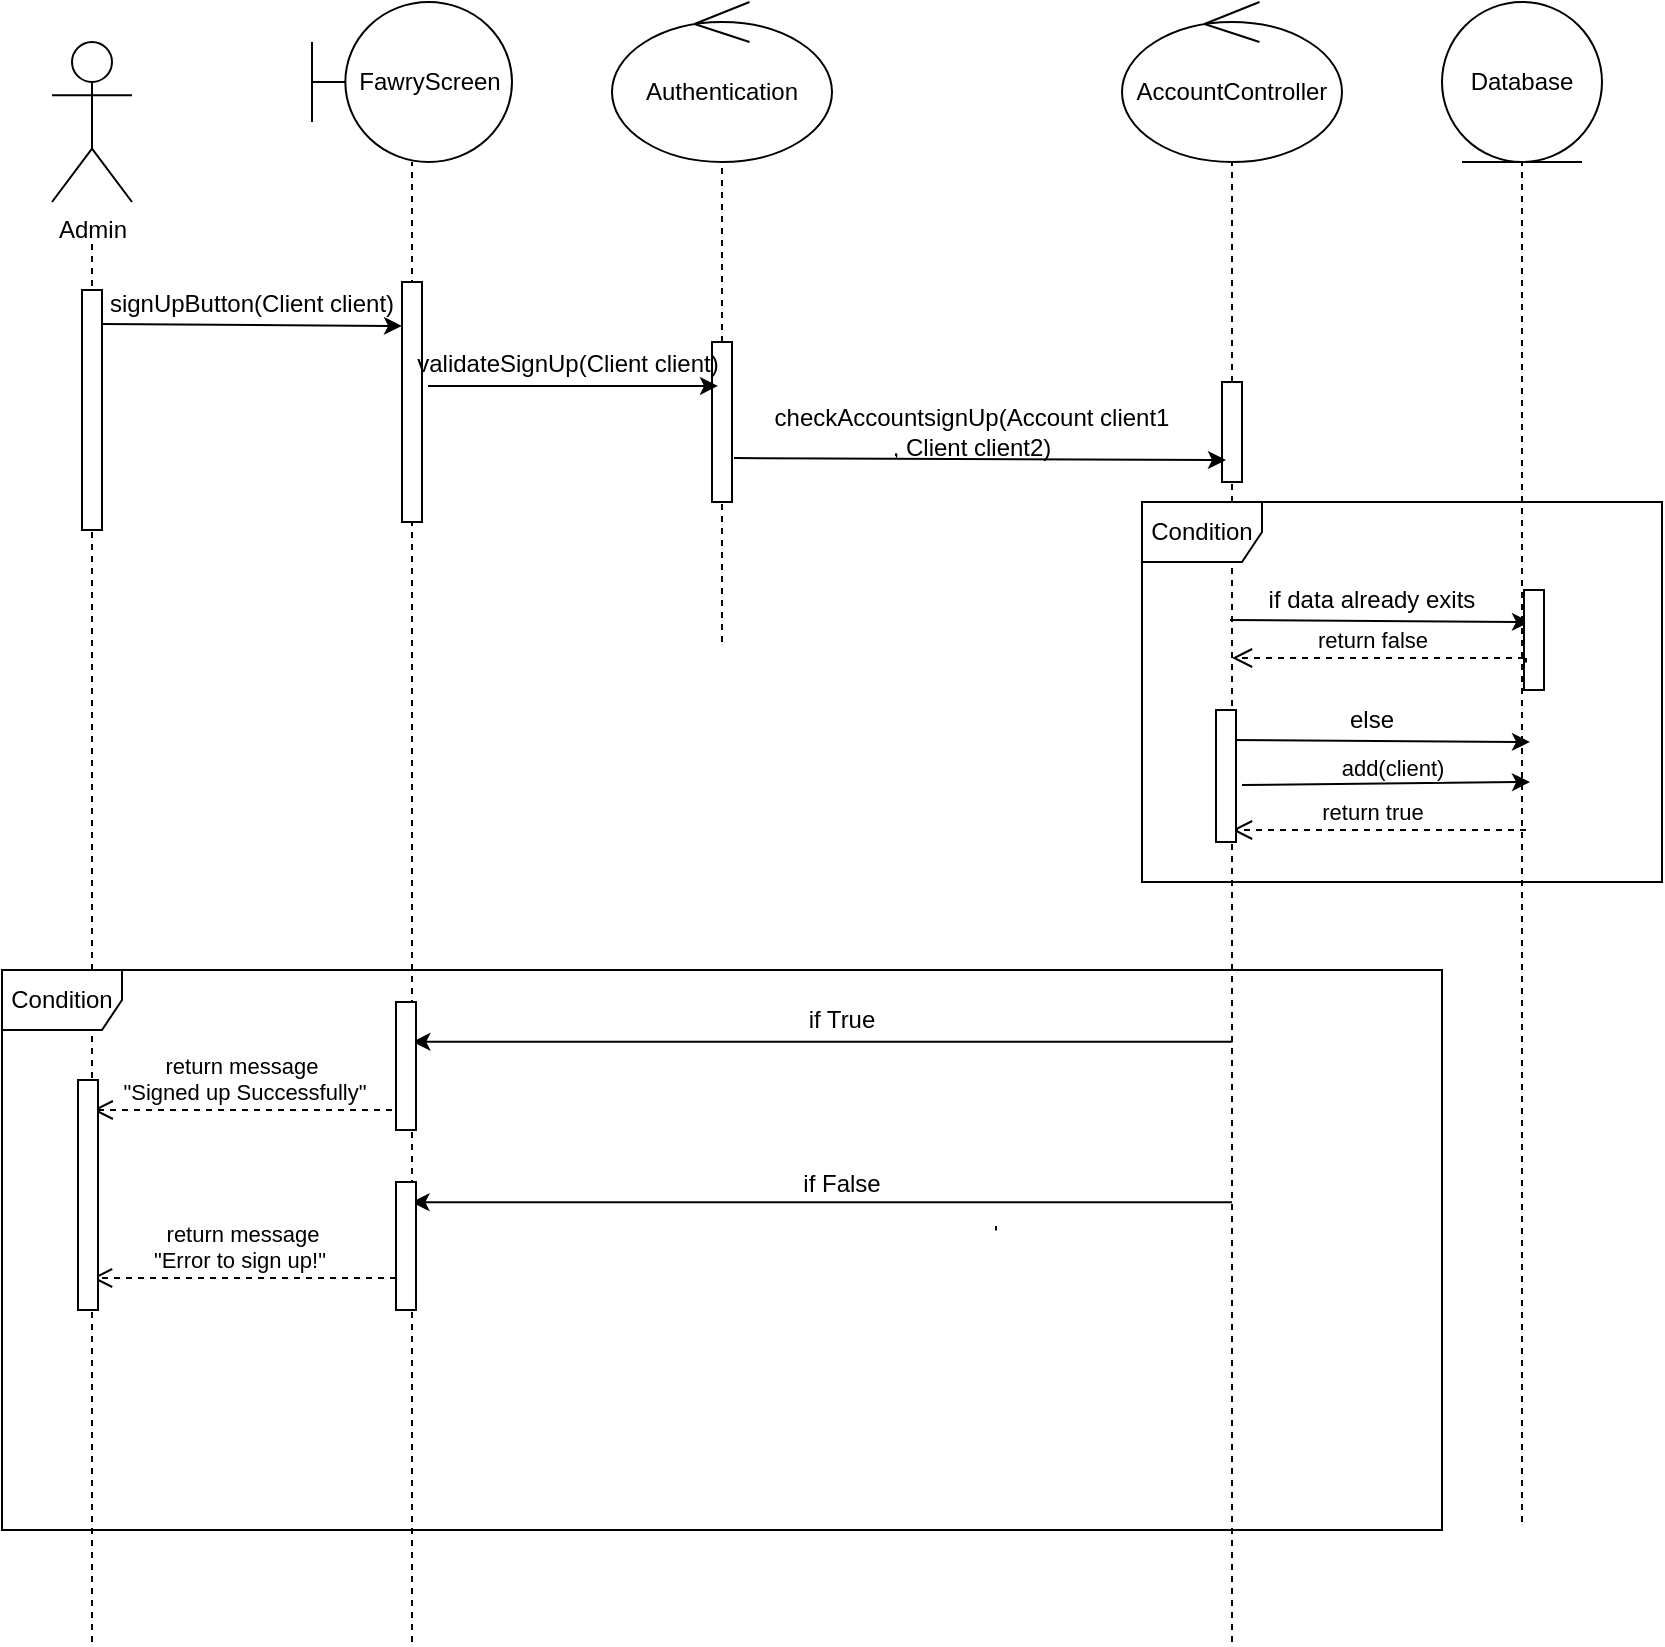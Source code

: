 <mxfile version="16.5.1" type="device"><diagram id="ucn0MI8yaE-W_Fv_FMK2" name="Page-1"><mxGraphModel dx="1108" dy="553" grid="1" gridSize="10" guides="1" tooltips="1" connect="1" arrows="1" fold="1" page="1" pageScale="1" pageWidth="850" pageHeight="1100" math="0" shadow="0"><root><mxCell id="0"/><mxCell id="1" parent="0"/><mxCell id="3hk65SgcQHlxvJmHcEWr-1" value="Admin&lt;br&gt;" style="shape=umlActor;verticalLabelPosition=bottom;verticalAlign=top;html=1;outlineConnect=0;" parent="1" vertex="1"><mxGeometry x="40" y="60" width="40" height="80" as="geometry"/></mxCell><mxCell id="3hk65SgcQHlxvJmHcEWr-8" value="" style="endArrow=none;dashed=1;html=1;rounded=0;entryX=0.5;entryY=1;entryDx=0;entryDy=0;" parent="1" edge="1"><mxGeometry width="50" height="50" relative="1" as="geometry"><mxPoint x="220" y="860" as="sourcePoint"/><mxPoint x="220" y="120" as="targetPoint"/></mxGeometry></mxCell><mxCell id="3hk65SgcQHlxvJmHcEWr-9" value="" style="html=1;points=[];perimeter=orthogonalPerimeter;" parent="1" vertex="1"><mxGeometry x="215" y="180" width="10" height="120" as="geometry"/></mxCell><mxCell id="3hk65SgcQHlxvJmHcEWr-10" value="" style="endArrow=none;dashed=1;html=1;rounded=0;entryX=0.5;entryY=1;entryDx=0;entryDy=0;" parent="1" edge="1"><mxGeometry width="50" height="50" relative="1" as="geometry"><mxPoint x="375" y="360" as="sourcePoint"/><mxPoint x="375" y="120" as="targetPoint"/></mxGeometry></mxCell><mxCell id="3hk65SgcQHlxvJmHcEWr-11" value="" style="html=1;points=[];perimeter=orthogonalPerimeter;" parent="1" vertex="1"><mxGeometry x="370" y="210" width="10" height="80" as="geometry"/></mxCell><mxCell id="3hk65SgcQHlxvJmHcEWr-12" value="" style="endArrow=none;dashed=1;html=1;rounded=0;entryX=0.5;entryY=1;entryDx=0;entryDy=0;" parent="1" edge="1"><mxGeometry width="50" height="50" relative="1" as="geometry"><mxPoint x="630" y="860" as="sourcePoint"/><mxPoint x="630" y="120" as="targetPoint"/></mxGeometry></mxCell><mxCell id="3hk65SgcQHlxvJmHcEWr-13" value="" style="html=1;points=[];perimeter=orthogonalPerimeter;" parent="1" vertex="1"><mxGeometry x="625" y="230" width="10" height="50" as="geometry"/></mxCell><mxCell id="3hk65SgcQHlxvJmHcEWr-14" value="" style="endArrow=none;dashed=1;html=1;rounded=0;entryX=0.5;entryY=1;entryDx=0;entryDy=0;" parent="1" edge="1"><mxGeometry width="50" height="50" relative="1" as="geometry"><mxPoint x="775" y="800" as="sourcePoint"/><mxPoint x="775" y="120" as="targetPoint"/></mxGeometry></mxCell><mxCell id="3hk65SgcQHlxvJmHcEWr-16" value="" style="endArrow=none;dashed=1;html=1;rounded=0;entryX=0.5;entryY=1;entryDx=0;entryDy=0;" parent="1" edge="1"><mxGeometry width="50" height="50" relative="1" as="geometry"><mxPoint x="60" y="860" as="sourcePoint"/><mxPoint x="60" y="160" as="targetPoint"/></mxGeometry></mxCell><mxCell id="3hk65SgcQHlxvJmHcEWr-17" value="" style="html=1;points=[];perimeter=orthogonalPerimeter;" parent="1" vertex="1"><mxGeometry x="55" y="184" width="10" height="120" as="geometry"/></mxCell><mxCell id="3hk65SgcQHlxvJmHcEWr-18" value="" style="endArrow=classic;html=1;rounded=0;entryX=0.875;entryY=1.176;entryDx=0;entryDy=0;entryPerimeter=0;exitX=0.125;exitY=1.118;exitDx=0;exitDy=0;exitPerimeter=0;" parent="1" source="3hk65SgcQHlxvJmHcEWr-19" target="3hk65SgcQHlxvJmHcEWr-19" edge="1"><mxGeometry width="50" height="50" relative="1" as="geometry"><mxPoint x="70.0" y="210" as="sourcePoint"/><mxPoint x="370.0" y="210" as="targetPoint"/></mxGeometry></mxCell><mxCell id="3hk65SgcQHlxvJmHcEWr-19" value="signUpButton(Client client)" style="text;html=1;strokeColor=none;fillColor=none;align=center;verticalAlign=middle;whiteSpace=wrap;rounded=0;" parent="1" vertex="1"><mxGeometry x="40" y="182" width="200" height="17" as="geometry"/></mxCell><mxCell id="3hk65SgcQHlxvJmHcEWr-20" value="" style="endArrow=classic;html=1;rounded=0;entryX=0.875;entryY=1.176;entryDx=0;entryDy=0;entryPerimeter=0;exitX=1.3;exitY=0.217;exitDx=0;exitDy=0;exitPerimeter=0;" parent="1" edge="1"><mxGeometry width="50" height="50" relative="1" as="geometry"><mxPoint x="228" y="232.04" as="sourcePoint"/><mxPoint x="373" y="231.992" as="targetPoint"/></mxGeometry></mxCell><mxCell id="3hk65SgcQHlxvJmHcEWr-21" value="validateSignUp(Client client)" style="text;html=1;strokeColor=none;fillColor=none;align=center;verticalAlign=middle;whiteSpace=wrap;rounded=0;" parent="1" vertex="1"><mxGeometry x="198" y="212" width="200" height="17" as="geometry"/></mxCell><mxCell id="3hk65SgcQHlxvJmHcEWr-23" value="" style="endArrow=classic;html=1;rounded=0;exitX=1.1;exitY=0.642;exitDx=0;exitDy=0;exitPerimeter=0;" parent="1" edge="1"><mxGeometry width="50" height="50" relative="1" as="geometry"><mxPoint x="381" y="268.04" as="sourcePoint"/><mxPoint x="627" y="269" as="targetPoint"/></mxGeometry></mxCell><mxCell id="3hk65SgcQHlxvJmHcEWr-24" value="checkAccountsignUp(Account client1 , Client client2)" style="text;html=1;strokeColor=none;fillColor=none;align=center;verticalAlign=middle;whiteSpace=wrap;rounded=0;" parent="1" vertex="1"><mxGeometry x="400" y="246.5" width="200" height="17" as="geometry"/></mxCell><mxCell id="3hk65SgcQHlxvJmHcEWr-25" value="Condition" style="shape=umlFrame;whiteSpace=wrap;html=1;" parent="1" vertex="1"><mxGeometry x="585" y="290" width="260" height="190" as="geometry"/></mxCell><mxCell id="3hk65SgcQHlxvJmHcEWr-26" value="" style="endArrow=classic;html=1;rounded=0;entryX=0.875;entryY=1.176;entryDx=0;entryDy=0;entryPerimeter=0;exitX=0.125;exitY=1.118;exitDx=0;exitDy=0;exitPerimeter=0;" parent="1" edge="1"><mxGeometry width="50" height="50" relative="1" as="geometry"><mxPoint x="629" y="349.006" as="sourcePoint"/><mxPoint x="779" y="349.992" as="targetPoint"/></mxGeometry></mxCell><mxCell id="3hk65SgcQHlxvJmHcEWr-27" value="if data already exits" style="text;html=1;strokeColor=none;fillColor=none;align=center;verticalAlign=middle;whiteSpace=wrap;rounded=0;" parent="1" vertex="1"><mxGeometry x="600" y="330" width="200" height="17" as="geometry"/></mxCell><mxCell id="3hk65SgcQHlxvJmHcEWr-28" value="return false" style="html=1;verticalAlign=bottom;endArrow=open;dashed=1;endSize=8;rounded=0;startArrow=none;" parent="1" source="3hk65SgcQHlxvJmHcEWr-39" edge="1"><mxGeometry x="0.048" relative="1" as="geometry"><mxPoint x="777" y="368" as="sourcePoint"/><mxPoint x="630" y="368" as="targetPoint"/><mxPoint as="offset"/></mxGeometry></mxCell><mxCell id="3hk65SgcQHlxvJmHcEWr-29" value="" style="endArrow=classic;html=1;rounded=0;entryX=0.875;entryY=1.176;entryDx=0;entryDy=0;entryPerimeter=0;exitX=0.125;exitY=1.118;exitDx=0;exitDy=0;exitPerimeter=0;" parent="1" edge="1"><mxGeometry width="50" height="50" relative="1" as="geometry"><mxPoint x="629" y="409.006" as="sourcePoint"/><mxPoint x="779" y="409.992" as="targetPoint"/></mxGeometry></mxCell><mxCell id="3hk65SgcQHlxvJmHcEWr-30" value="else" style="text;html=1;strokeColor=none;fillColor=none;align=center;verticalAlign=middle;whiteSpace=wrap;rounded=0;" parent="1" vertex="1"><mxGeometry x="600" y="390" width="200" height="17" as="geometry"/></mxCell><mxCell id="3hk65SgcQHlxvJmHcEWr-31" value="return true" style="html=1;verticalAlign=bottom;endArrow=open;dashed=1;endSize=8;rounded=0;" parent="1" edge="1"><mxGeometry x="0.048" relative="1" as="geometry"><mxPoint x="777" y="454" as="sourcePoint"/><mxPoint x="630" y="454" as="targetPoint"/><mxPoint as="offset"/></mxGeometry></mxCell><mxCell id="3hk65SgcQHlxvJmHcEWr-39" value="" style="html=1;points=[];perimeter=orthogonalPerimeter;" parent="1" vertex="1"><mxGeometry x="776" y="334" width="10" height="50" as="geometry"/></mxCell><mxCell id="3hk65SgcQHlxvJmHcEWr-41" value="" style="html=1;verticalAlign=bottom;endArrow=none;dashed=1;endSize=8;rounded=0;" parent="1" target="3hk65SgcQHlxvJmHcEWr-39" edge="1"><mxGeometry x="0.048" relative="1" as="geometry"><mxPoint x="777" y="368" as="sourcePoint"/><mxPoint x="630" y="368" as="targetPoint"/><mxPoint as="offset"/></mxGeometry></mxCell><mxCell id="3hk65SgcQHlxvJmHcEWr-42" value="" style="html=1;points=[];perimeter=orthogonalPerimeter;" parent="1" vertex="1"><mxGeometry x="622" y="394" width="10" height="66" as="geometry"/></mxCell><mxCell id="3hk65SgcQHlxvJmHcEWr-43" value="Condition" style="shape=umlFrame;whiteSpace=wrap;html=1;" parent="1" vertex="1"><mxGeometry x="15" y="524" width="720" height="280" as="geometry"/></mxCell><mxCell id="3hk65SgcQHlxvJmHcEWr-44" value="" style="endArrow=classic;html=1;rounded=0;entryX=0.102;entryY=0.342;entryDx=0;entryDy=0;entryPerimeter=0;exitX=0.797;exitY=0.342;exitDx=0;exitDy=0;exitPerimeter=0;" parent="1" edge="1"><mxGeometry width="50" height="50" relative="1" as="geometry"><mxPoint x="630.23" y="559.92" as="sourcePoint"/><mxPoint x="220.18" y="559.92" as="targetPoint"/></mxGeometry></mxCell><mxCell id="3hk65SgcQHlxvJmHcEWr-45" value="if True" style="text;html=1;strokeColor=none;fillColor=none;align=center;verticalAlign=middle;whiteSpace=wrap;rounded=0;" parent="1" vertex="1"><mxGeometry x="335" y="540" width="200" height="17" as="geometry"/></mxCell><mxCell id="3hk65SgcQHlxvJmHcEWr-46" value="return message&amp;nbsp;&lt;br&gt;&quot;Signed up Successfully&quot;" style="html=1;verticalAlign=bottom;endArrow=open;dashed=1;endSize=8;rounded=0;startArrow=none;entryX=0.063;entryY=0.25;entryDx=0;entryDy=0;entryPerimeter=0;" parent="1" target="3hk65SgcQHlxvJmHcEWr-43" edge="1"><mxGeometry x="0.03" relative="1" as="geometry"><mxPoint x="216" y="594" as="sourcePoint"/><mxPoint x="78.6" y="594" as="targetPoint"/><mxPoint as="offset"/></mxGeometry></mxCell><mxCell id="3hk65SgcQHlxvJmHcEWr-47" value="" style="endArrow=classic;html=1;rounded=0;entryX=0.293;entryY=0.536;entryDx=0;entryDy=0;entryPerimeter=0;exitX=0.84;exitY=0.536;exitDx=0;exitDy=0;exitPerimeter=0;" parent="1" edge="1"><mxGeometry width="50" height="50" relative="1" as="geometry"><mxPoint x="630" y="640.08" as="sourcePoint"/><mxPoint x="219.75" y="640.08" as="targetPoint"/></mxGeometry></mxCell><mxCell id="3hk65SgcQHlxvJmHcEWr-48" value="if False" style="text;html=1;strokeColor=none;fillColor=none;align=center;verticalAlign=middle;whiteSpace=wrap;rounded=0;" parent="1" vertex="1"><mxGeometry x="335" y="622" width="200" height="17" as="geometry"/></mxCell><mxCell id="3hk65SgcQHlxvJmHcEWr-49" value="return message&lt;br&gt;&quot;Error to sign up!&quot;&amp;nbsp;" style="html=1;verticalAlign=bottom;endArrow=open;dashed=1;endSize=8;rounded=0;" parent="1" edge="1"><mxGeometry x="0.048" relative="1" as="geometry"><mxPoint x="218" y="678" as="sourcePoint"/><mxPoint x="60" y="678" as="targetPoint"/><mxPoint as="offset"/></mxGeometry></mxCell><mxCell id="3hk65SgcQHlxvJmHcEWr-51" value="" style="html=1;verticalAlign=bottom;endArrow=none;dashed=1;endSize=8;rounded=0;" parent="1" edge="1"><mxGeometry x="0.048" relative="1" as="geometry"><mxPoint x="512" y="652" as="sourcePoint"/><mxPoint x="512" y="654.25" as="targetPoint"/><mxPoint as="offset"/></mxGeometry></mxCell><mxCell id="3hk65SgcQHlxvJmHcEWr-53" value="" style="html=1;points=[];perimeter=orthogonalPerimeter;" parent="1" vertex="1"><mxGeometry x="212" y="540" width="10" height="64" as="geometry"/></mxCell><mxCell id="3hk65SgcQHlxvJmHcEWr-54" value="" style="html=1;points=[];perimeter=orthogonalPerimeter;" parent="1" vertex="1"><mxGeometry x="53" y="579" width="10" height="115" as="geometry"/></mxCell><mxCell id="3hk65SgcQHlxvJmHcEWr-55" value="" style="html=1;points=[];perimeter=orthogonalPerimeter;" parent="1" vertex="1"><mxGeometry x="212" y="630" width="10" height="64" as="geometry"/></mxCell><mxCell id="3hk65SgcQHlxvJmHcEWr-56" value="FawryScreen" style="shape=umlBoundary;whiteSpace=wrap;html=1;" parent="1" vertex="1"><mxGeometry x="170" y="40" width="100" height="80" as="geometry"/></mxCell><mxCell id="3hk65SgcQHlxvJmHcEWr-58" value="Authentication" style="ellipse;shape=umlControl;whiteSpace=wrap;html=1;" parent="1" vertex="1"><mxGeometry x="320" y="40" width="110" height="80" as="geometry"/></mxCell><mxCell id="3hk65SgcQHlxvJmHcEWr-59" value="AccountController" style="ellipse;shape=umlControl;whiteSpace=wrap;html=1;" parent="1" vertex="1"><mxGeometry x="575" y="40" width="110" height="80" as="geometry"/></mxCell><mxCell id="3hk65SgcQHlxvJmHcEWr-60" value="Database" style="ellipse;shape=umlEntity;whiteSpace=wrap;html=1;" parent="1" vertex="1"><mxGeometry x="735" y="40" width="80" height="80" as="geometry"/></mxCell><mxCell id="Z4kGeZ71dA-YUJF9GESd-1" value="" style="endArrow=classic;html=1;rounded=0;exitX=1.1;exitY=0.642;exitDx=0;exitDy=0;exitPerimeter=0;entryX=0.625;entryY=1.176;entryDx=0;entryDy=0;entryPerimeter=0;" edge="1" parent="1"><mxGeometry width="50" height="50" relative="1" as="geometry"><mxPoint x="635" y="431.54" as="sourcePoint"/><mxPoint x="779" y="429.992" as="targetPoint"/></mxGeometry></mxCell><mxCell id="Z4kGeZ71dA-YUJF9GESd-3" value="add(client)" style="edgeLabel;html=1;align=center;verticalAlign=middle;resizable=0;points=[];" vertex="1" connectable="0" parent="Z4kGeZ71dA-YUJF9GESd-1"><mxGeometry x="0.139" y="2" relative="1" as="geometry"><mxPoint x="-7" y="-6" as="offset"/></mxGeometry></mxCell></root></mxGraphModel></diagram></mxfile>
